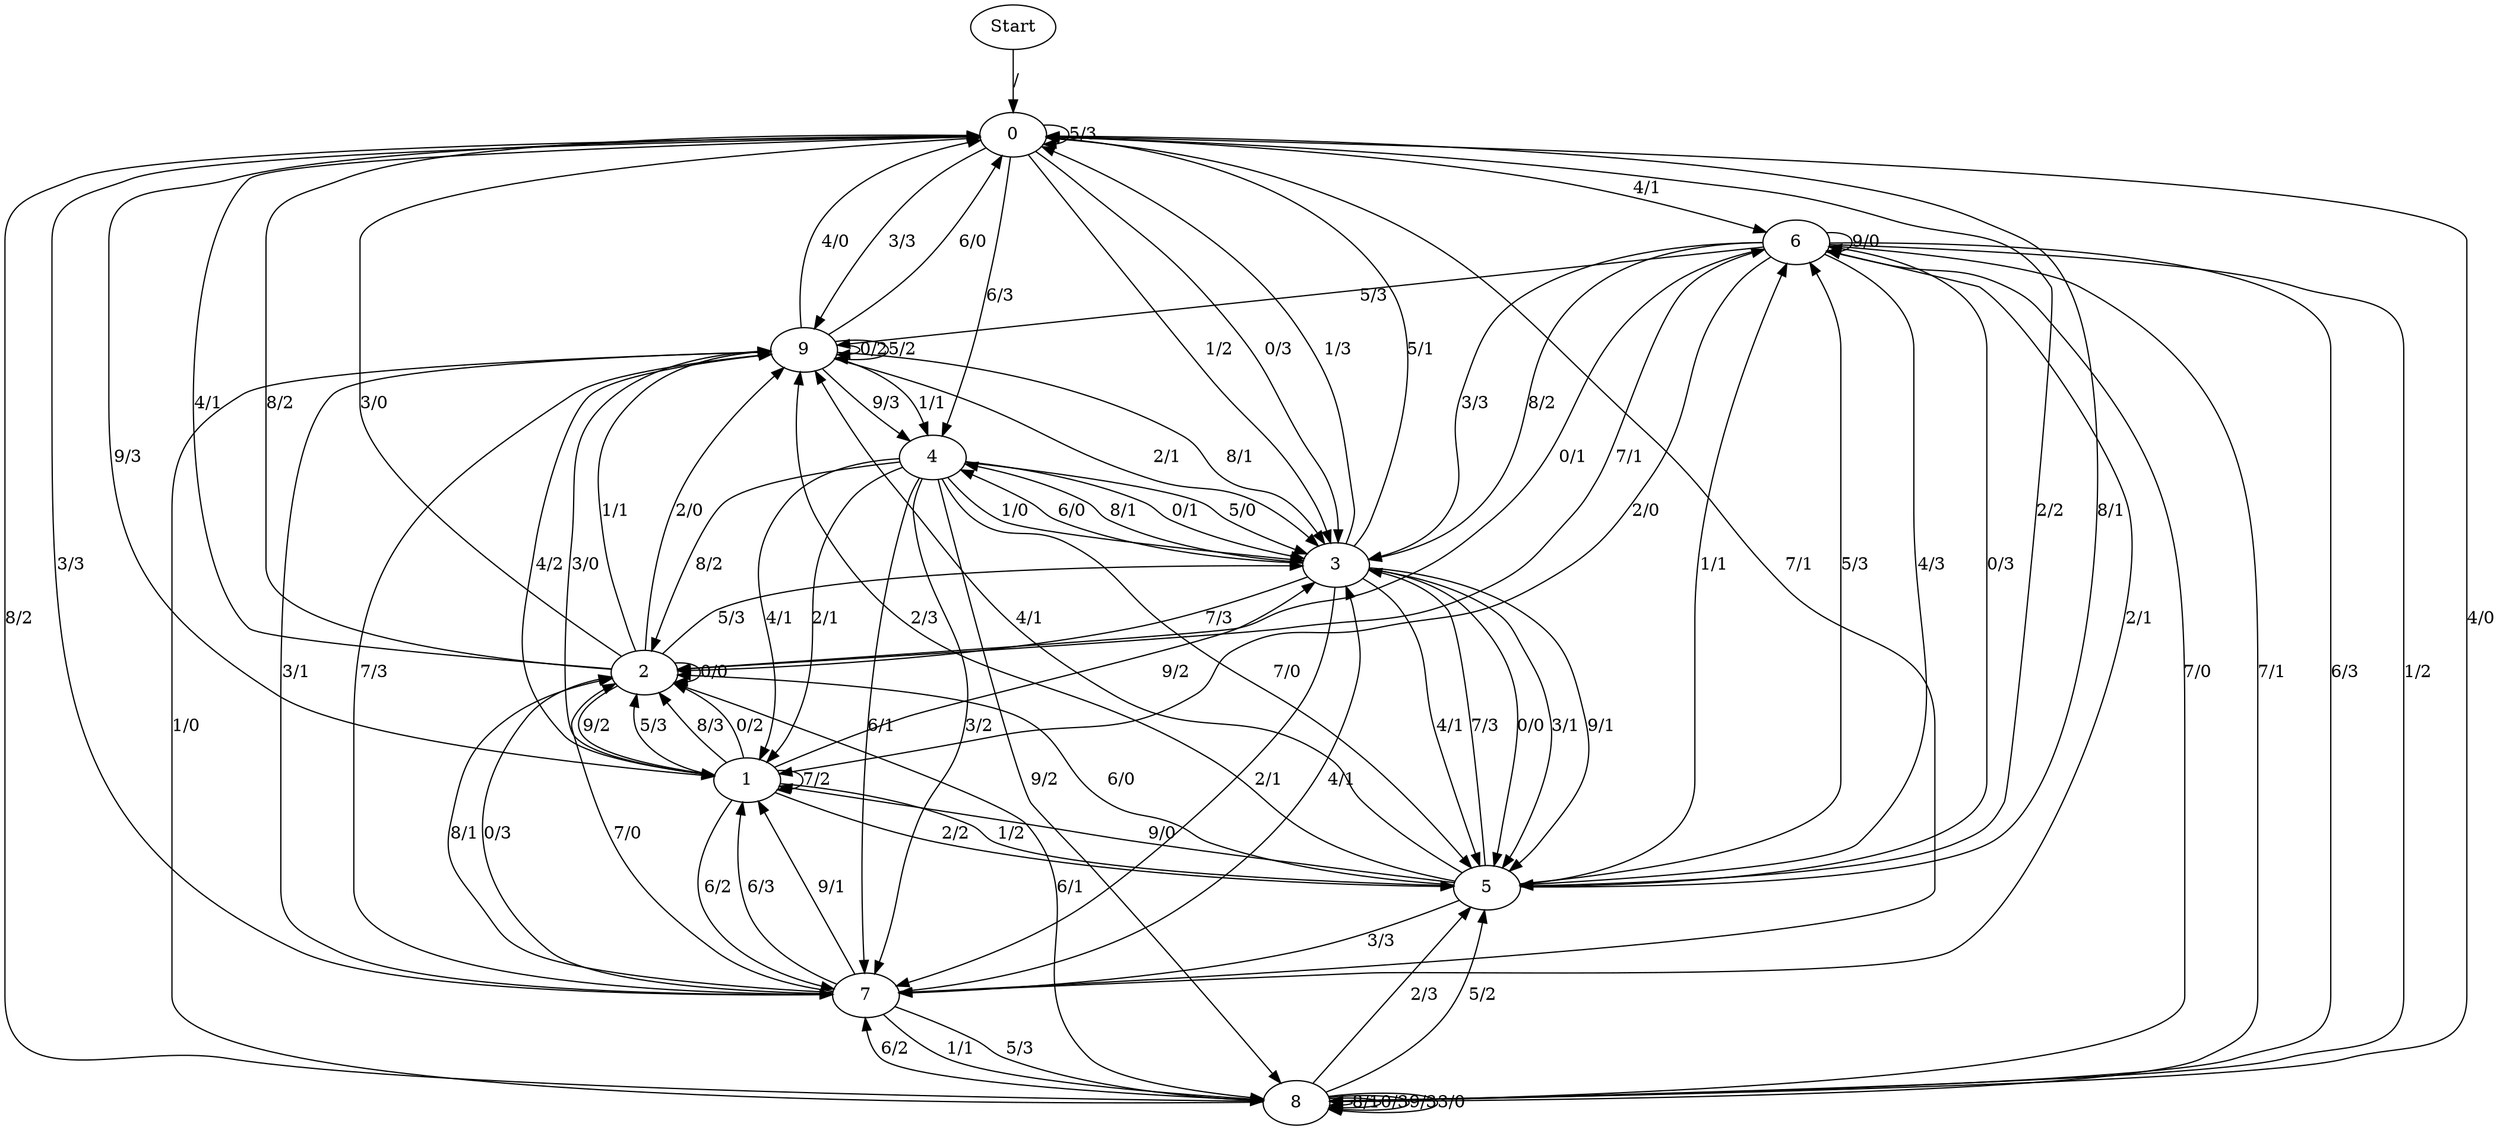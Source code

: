 digraph {
	Start -> 0 [label="/"]
	0 -> 6 [label="4/1"]
	0 -> 9 [label="3/3"]
	0 -> 3 [label="1/2"]
	0 -> 7 [label="7/1"]
	0 -> 8 [label="8/2"]
	0 -> 1 [label="9/3"]
	0 -> 3 [label="0/3"]
	0 -> 0 [label="5/3"]
	0 -> 4 [label="6/3"]
	0 -> 5 [label="2/2"]
	7 -> 1 [label="6/3"]
	7 -> 2 [label="0/3"]
	7 -> 6 [label="2/1"]
	7 -> 2 [label="7/0"]
	7 -> 1 [label="9/1"]
	7 -> 8 [label="1/1"]
	7 -> 3 [label="4/1"]
	7 -> 0 [label="3/3"]
	7 -> 8 [label="5/3"]
	7 -> 2 [label="8/1"]
	2 -> 0 [label="4/1"]
	2 -> 0 [label="8/2"]
	2 -> 1 [label="9/2"]
	2 -> 6 [label="7/1"]
	2 -> 0 [label="3/0"]
	2 -> 9 [label="1/1"]
	2 -> 9 [label="2/0"]
	2 -> 2 [label="0/0"]
	2 -> 3 [label="5/3"]
	2 -> 8 [label="6/1"]
	6 -> 8 [label="7/1"]
	6 -> 5 [label="4/3"]
	6 -> 8 [label="6/3"]
	6 -> 2 [label="0/1"]
	6 -> 3 [label="3/3"]
	6 -> 8 [label="1/2"]
	6 -> 1 [label="2/0"]
	6 -> 6 [label="9/0"]
	6 -> 9 [label="5/3"]
	6 -> 3 [label="8/2"]
	8 -> 8 [label="8/1"]
	8 -> 8 [label="0/3"]
	8 -> 8 [label="9/3"]
	8 -> 5 [label="2/3"]
	8 -> 9 [label="1/0"]
	8 -> 8 [label="3/0"]
	8 -> 7 [label="6/2"]
	8 -> 6 [label="7/0"]
	8 -> 5 [label="5/2"]
	8 -> 0 [label="4/0"]
	5 -> 1 [label="9/0"]
	5 -> 3 [label="7/3"]
	5 -> 6 [label="0/3"]
	5 -> 6 [label="1/1"]
	5 -> 0 [label="8/1"]
	5 -> 9 [label="2/3"]
	5 -> 7 [label="3/3"]
	5 -> 9 [label="4/1"]
	5 -> 6 [label="5/3"]
	5 -> 2 [label="6/0"]
	1 -> 3 [label="9/2"]
	1 -> 2 [label="5/3"]
	1 -> 1 [label="7/2"]
	1 -> 7 [label="6/2"]
	1 -> 5 [label="2/2"]
	1 -> 2 [label="8/3"]
	1 -> 9 [label="3/0"]
	1 -> 9 [label="4/2"]
	1 -> 2 [label="0/2"]
	1 -> 5 [label="1/2"]
	9 -> 9 [label="0/2"]
	9 -> 3 [label="2/1"]
	9 -> 7 [label="3/1"]
	9 -> 4 [label="1/1"]
	9 -> 0 [label="6/0"]
	9 -> 3 [label="8/1"]
	9 -> 0 [label="4/0"]
	9 -> 7 [label="7/3"]
	9 -> 9 [label="5/2"]
	9 -> 4 [label="9/3"]
	4 -> 3 [label="0/1"]
	4 -> 7 [label="3/2"]
	4 -> 3 [label="1/0"]
	4 -> 7 [label="6/1"]
	4 -> 1 [label="4/1"]
	4 -> 3 [label="5/0"]
	4 -> 5 [label="7/0"]
	4 -> 2 [label="8/2"]
	4 -> 1 [label="2/1"]
	4 -> 8 [label="9/2"]
	3 -> 0 [label="1/3"]
	3 -> 5 [label="4/1"]
	3 -> 5 [label="0/0"]
	3 -> 7 [label="2/1"]
	3 -> 0 [label="5/1"]
	3 -> 4 [label="6/0"]
	3 -> 5 [label="3/1"]
	3 -> 2 [label="7/3"]
	3 -> 4 [label="8/1"]
	3 -> 5 [label="9/1"]
}